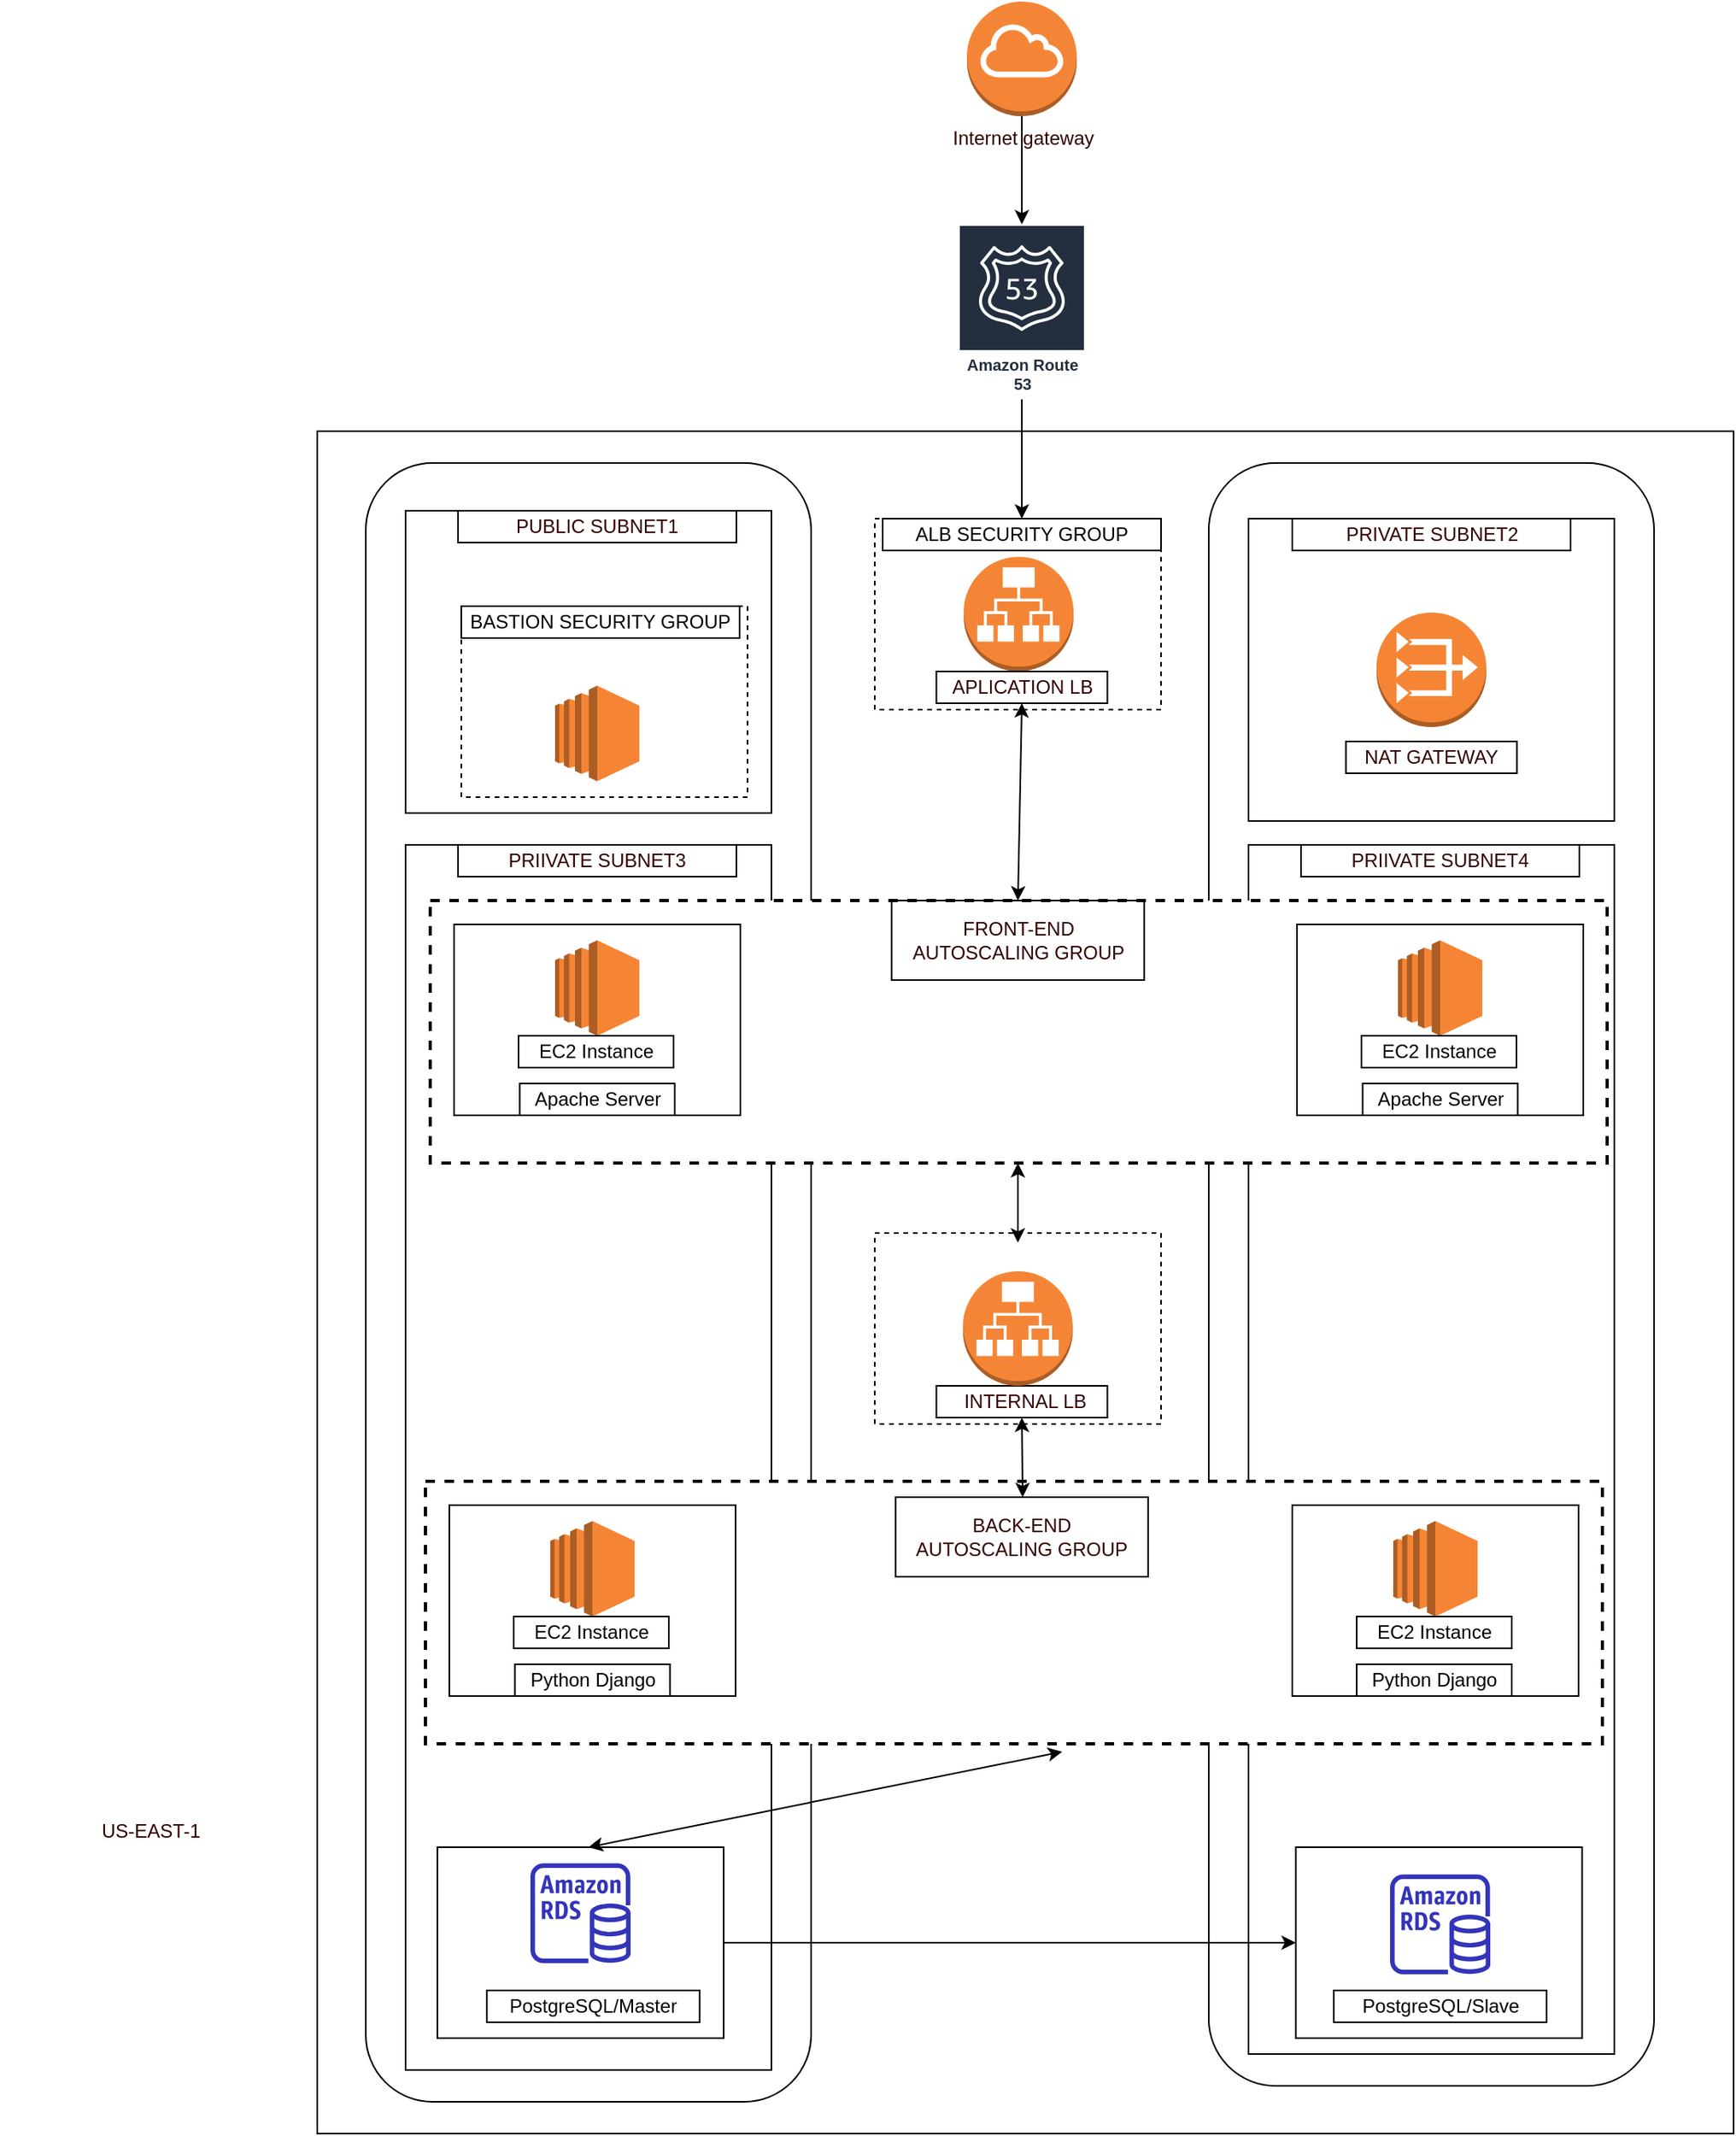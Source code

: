 <mxfile version="14.9.6" type="github">
  <diagram id="9-N7X1ui6co2GdvMr1hf" name="Page-1">
    <mxGraphModel dx="1566" dy="1960" grid="1" gridSize="10" guides="1" tooltips="1" connect="1" arrows="1" fold="1" page="1" pageScale="1" pageWidth="850" pageHeight="1100" math="0" shadow="0">
      <root>
        <mxCell id="0" />
        <mxCell id="1" parent="0" />
        <mxCell id="ct1t14buc-7vn4glaYGv-50" value="" style="rounded=0;whiteSpace=wrap;html=1;fontColor=#FFFFFF;strokeColor=#000000;strokeWidth=0;gradientColor=none;" vertex="1" parent="1">
          <mxGeometry x="325" y="430" width="120" height="60" as="geometry" />
        </mxCell>
        <mxCell id="ct1t14buc-7vn4glaYGv-46" value="" style="rounded=0;whiteSpace=wrap;html=1;fontColor=#000000;strokeColor=#BD7000;strokeWidth=0;fillColor=#f0a30a;" vertex="1" parent="1">
          <mxGeometry x="325" y="430" width="725" height="160" as="geometry" />
        </mxCell>
        <mxCell id="ct1t14buc-7vn4glaYGv-45" value="" style="rounded=0;whiteSpace=wrap;html=1;fontColor=#000000;strokeColor=#BD7000;strokeWidth=0;fillColor=#f0a30a;" vertex="1" parent="1">
          <mxGeometry x="320" y="420" width="120" height="60" as="geometry" />
        </mxCell>
        <mxCell id="ct1t14buc-7vn4glaYGv-44" value="" style="rounded=0;whiteSpace=wrap;html=1;fontColor=#FFFFFF;strokeColor=#000000;strokeWidth=0;gradientColor=none;" vertex="1" parent="1">
          <mxGeometry x="340" y="450" width="120" height="60" as="geometry" />
        </mxCell>
        <mxCell id="ct1t14buc-7vn4glaYGv-42" value="" style="rounded=0;whiteSpace=wrap;html=1;fontColor=#FFFFFF;strokeColor=#000000;gradientColor=none;dashed=1;strokeWidth=11;" vertex="1" parent="1">
          <mxGeometry x="320" y="420" width="730" height="170" as="geometry" />
        </mxCell>
        <mxCell id="ct1t14buc-7vn4glaYGv-21" style="edgeStyle=orthogonalEdgeStyle;rounded=0;orthogonalLoop=1;jettySize=auto;html=1;fontColor=#FFFFFF;" edge="1" parent="1" source="ct1t14buc-7vn4glaYGv-1" target="ct1t14buc-7vn4glaYGv-20">
          <mxGeometry relative="1" as="geometry" />
        </mxCell>
        <mxCell id="ct1t14buc-7vn4glaYGv-1" value="&lt;font color=&quot;#330000&quot;&gt;Internet gateway&lt;/font&gt;" style="outlineConnect=0;dashed=0;verticalLabelPosition=bottom;verticalAlign=top;align=center;html=1;shape=mxgraph.aws3.internet_gateway;fillColor=#F58536;gradientColor=none;fontColor=#FFFFFF;" vertex="1" parent="1">
          <mxGeometry x="658" y="-140" width="69" height="72" as="geometry" />
        </mxCell>
        <mxCell id="ct1t14buc-7vn4glaYGv-3" value="" style="rounded=0;whiteSpace=wrap;html=1;fontColor=#FFFFFF;gradientColor=none;" vertex="1" parent="1">
          <mxGeometry x="249.5" y="130" width="890.5" height="1070" as="geometry" />
        </mxCell>
        <mxCell id="ct1t14buc-7vn4glaYGv-4" value="" style="rounded=1;whiteSpace=wrap;html=1;fontColor=#FFFFFF;gradientColor=none;" vertex="1" parent="1">
          <mxGeometry x="280" y="150" width="280" height="1030" as="geometry" />
        </mxCell>
        <mxCell id="ct1t14buc-7vn4glaYGv-5" value="&lt;font color=&quot;#330000&quot;&gt;US-EAST-1&lt;/font&gt;" style="text;html=1;strokeColor=none;fillColor=none;align=center;verticalAlign=middle;whiteSpace=wrap;rounded=0;fontColor=#FFFFFF;" vertex="1" parent="1">
          <mxGeometry x="50" y="1000" width="190" height="20" as="geometry" />
        </mxCell>
        <mxCell id="ct1t14buc-7vn4glaYGv-6" value="" style="rounded=1;whiteSpace=wrap;html=1;fontColor=#FFFFFF;gradientColor=none;" vertex="1" parent="1">
          <mxGeometry x="810" y="150" width="280" height="1020" as="geometry" />
        </mxCell>
        <mxCell id="ct1t14buc-7vn4glaYGv-7" value="" style="rounded=0;whiteSpace=wrap;html=1;fontColor=#FFFFFF;gradientColor=none;" vertex="1" parent="1">
          <mxGeometry x="305" y="180" width="230" height="190" as="geometry" />
        </mxCell>
        <mxCell id="ct1t14buc-7vn4glaYGv-8" value="" style="rounded=0;whiteSpace=wrap;html=1;fontColor=#FFFFFF;gradientColor=none;dashed=1;" vertex="1" parent="1">
          <mxGeometry x="340" y="240" width="180" height="120" as="geometry" />
        </mxCell>
        <mxCell id="ct1t14buc-7vn4glaYGv-9" value="" style="outlineConnect=0;dashed=0;verticalLabelPosition=bottom;verticalAlign=top;align=center;html=1;shape=mxgraph.aws3.ec2;fillColor=#F58534;gradientColor=none;fontColor=#FFFFFF;" vertex="1" parent="1">
          <mxGeometry x="399" y="290" width="53" height="60" as="geometry" />
        </mxCell>
        <mxCell id="ct1t14buc-7vn4glaYGv-10" value="&lt;font color=&quot;#000000&quot;&gt;BASTION SECURITY GROUP&lt;/font&gt;" style="text;html=1;fillColor=none;align=center;verticalAlign=middle;whiteSpace=wrap;rounded=0;fontColor=#FFFFFF;strokeColor=#000000;" vertex="1" parent="1">
          <mxGeometry x="340" y="240" width="175" height="20" as="geometry" />
        </mxCell>
        <mxCell id="ct1t14buc-7vn4glaYGv-11" value="&lt;font color=&quot;#330000&quot;&gt;PUBLIC SUBNET1&lt;/font&gt;" style="text;html=1;fillColor=none;align=center;verticalAlign=middle;whiteSpace=wrap;rounded=0;fontColor=#FFFFFF;strokeColor=#000000;" vertex="1" parent="1">
          <mxGeometry x="338" y="180" width="175" height="20" as="geometry" />
        </mxCell>
        <mxCell id="ct1t14buc-7vn4glaYGv-12" value="" style="rounded=0;whiteSpace=wrap;html=1;fontColor=#FFFFFF;gradientColor=none;" vertex="1" parent="1">
          <mxGeometry x="835" y="185" width="230" height="190" as="geometry" />
        </mxCell>
        <mxCell id="ct1t14buc-7vn4glaYGv-13" value="&lt;font color=&quot;#330000&quot;&gt;PRIVATE SUBNET2&lt;br&gt;&lt;/font&gt;" style="text;html=1;fillColor=none;align=center;verticalAlign=middle;whiteSpace=wrap;rounded=0;fontColor=#FFFFFF;strokeColor=#000000;" vertex="1" parent="1">
          <mxGeometry x="862.5" y="185" width="175" height="20" as="geometry" />
        </mxCell>
        <mxCell id="ct1t14buc-7vn4glaYGv-14" value="" style="outlineConnect=0;dashed=0;verticalLabelPosition=bottom;verticalAlign=top;align=center;html=1;shape=mxgraph.aws3.vpc_nat_gateway;fillColor=#F58534;gradientColor=none;fontColor=#FFFFFF;strokeColor=#000000;" vertex="1" parent="1">
          <mxGeometry x="915.5" y="244" width="69" height="72" as="geometry" />
        </mxCell>
        <mxCell id="ct1t14buc-7vn4glaYGv-15" value="&lt;font color=&quot;#330000&quot;&gt;NAT GATEWAY&lt;br&gt;&lt;/font&gt;" style="text;html=1;fillColor=none;align=center;verticalAlign=middle;whiteSpace=wrap;rounded=0;fontColor=#FFFFFF;strokeColor=#000000;" vertex="1" parent="1">
          <mxGeometry x="896.25" y="325" width="107.5" height="20" as="geometry" />
        </mxCell>
        <mxCell id="ct1t14buc-7vn4glaYGv-16" value="" style="rounded=0;whiteSpace=wrap;html=1;fontColor=#FFFFFF;gradientColor=none;dashed=1;" vertex="1" parent="1">
          <mxGeometry x="600" y="185" width="180" height="120" as="geometry" />
        </mxCell>
        <mxCell id="ct1t14buc-7vn4glaYGv-17" value="" style="outlineConnect=0;dashed=0;verticalLabelPosition=bottom;verticalAlign=top;align=center;html=1;shape=mxgraph.aws3.application_load_balancer;fillColor=#F58536;gradientColor=none;fontColor=#FFFFFF;strokeColor=#000000;" vertex="1" parent="1">
          <mxGeometry x="656" y="209" width="69" height="72" as="geometry" />
        </mxCell>
        <mxCell id="ct1t14buc-7vn4glaYGv-18" value="&lt;font color=&quot;#000000&quot;&gt;ALB SECURITY GROUP&lt;/font&gt;" style="text;html=1;fillColor=none;align=center;verticalAlign=middle;whiteSpace=wrap;rounded=0;fontColor=#FFFFFF;strokeColor=#000000;" vertex="1" parent="1">
          <mxGeometry x="605" y="185" width="175" height="20" as="geometry" />
        </mxCell>
        <mxCell id="ct1t14buc-7vn4glaYGv-19" value="&lt;font color=&quot;#330000&quot;&gt;APLICATION LB&lt;br&gt;&lt;/font&gt;" style="text;html=1;fillColor=none;align=center;verticalAlign=middle;whiteSpace=wrap;rounded=0;fontColor=#FFFFFF;strokeColor=#000000;" vertex="1" parent="1">
          <mxGeometry x="638.75" y="281" width="107.5" height="20" as="geometry" />
        </mxCell>
        <mxCell id="ct1t14buc-7vn4glaYGv-22" style="edgeStyle=orthogonalEdgeStyle;rounded=0;orthogonalLoop=1;jettySize=auto;html=1;entryX=0.5;entryY=0;entryDx=0;entryDy=0;fontColor=#FFFFFF;" edge="1" parent="1" source="ct1t14buc-7vn4glaYGv-20" target="ct1t14buc-7vn4glaYGv-18">
          <mxGeometry relative="1" as="geometry" />
        </mxCell>
        <mxCell id="ct1t14buc-7vn4glaYGv-20" value="Amazon Route 53" style="outlineConnect=0;fontColor=#232F3E;gradientColor=none;strokeColor=#ffffff;fillColor=#232F3E;dashed=0;verticalLabelPosition=middle;verticalAlign=bottom;align=center;html=1;whiteSpace=wrap;fontSize=10;fontStyle=1;spacing=3;shape=mxgraph.aws4.productIcon;prIcon=mxgraph.aws4.route_53;" vertex="1" parent="1">
          <mxGeometry x="652.5" width="80" height="110" as="geometry" />
        </mxCell>
        <mxCell id="ct1t14buc-7vn4glaYGv-23" value="" style="rounded=0;whiteSpace=wrap;html=1;fontColor=#FFFFFF;gradientColor=none;" vertex="1" parent="1">
          <mxGeometry x="305" y="390" width="230" height="770" as="geometry" />
        </mxCell>
        <mxCell id="ct1t14buc-7vn4glaYGv-24" value="&lt;font color=&quot;#330000&quot;&gt;PRIIVATE SUBNET3&lt;/font&gt;" style="text;html=1;fillColor=none;align=center;verticalAlign=middle;whiteSpace=wrap;rounded=0;fontColor=#FFFFFF;strokeColor=#000000;" vertex="1" parent="1">
          <mxGeometry x="338" y="390" width="175" height="20" as="geometry" />
        </mxCell>
        <mxCell id="ct1t14buc-7vn4glaYGv-29" value="&lt;font color=&quot;#000000&quot;&gt;BASTION SECURITY GROUP&lt;/font&gt;" style="text;html=1;fillColor=none;align=center;verticalAlign=middle;whiteSpace=wrap;rounded=0;fontColor=#FFFFFF;strokeColor=#000000;" vertex="1" parent="1">
          <mxGeometry x="335.5" y="440" width="175" height="20" as="geometry" />
        </mxCell>
        <mxCell id="ct1t14buc-7vn4glaYGv-36" value="" style="rounded=0;whiteSpace=wrap;html=1;fontColor=#FFFFFF;gradientColor=none;" vertex="1" parent="1">
          <mxGeometry x="835" y="390" width="230" height="760" as="geometry" />
        </mxCell>
        <mxCell id="ct1t14buc-7vn4glaYGv-37" value="&lt;font color=&quot;#330000&quot;&gt;PRIIVATE SUBNET4&lt;/font&gt;" style="text;html=1;fillColor=none;align=center;verticalAlign=middle;whiteSpace=wrap;rounded=0;fontColor=#FFFFFF;strokeColor=#000000;" vertex="1" parent="1">
          <mxGeometry x="868" y="390" width="175" height="20" as="geometry" />
        </mxCell>
        <mxCell id="ct1t14buc-7vn4glaYGv-51" value="" style="rounded=0;whiteSpace=wrap;html=1;strokeWidth=2;dashed=1;" vertex="1" parent="1">
          <mxGeometry x="320.5" y="425" width="740" height="165" as="geometry" />
        </mxCell>
        <mxCell id="ct1t14buc-7vn4glaYGv-38" value="" style="rounded=0;whiteSpace=wrap;html=1;fontColor=#FFFFFF;gradientColor=none;" vertex="1" parent="1">
          <mxGeometry x="865.5" y="440" width="180" height="120" as="geometry" />
        </mxCell>
        <mxCell id="ct1t14buc-7vn4glaYGv-39" value="" style="outlineConnect=0;dashed=0;verticalLabelPosition=bottom;verticalAlign=top;align=center;html=1;shape=mxgraph.aws3.ec2;fillColor=#F58534;gradientColor=none;fontColor=#FFFFFF;" vertex="1" parent="1">
          <mxGeometry x="929" y="450" width="53" height="60" as="geometry" />
        </mxCell>
        <mxCell id="ct1t14buc-7vn4glaYGv-40" value="&lt;font color=&quot;#000000&quot;&gt;EC2 Instance&lt;br&gt;&lt;/font&gt;" style="text;html=1;fillColor=none;align=center;verticalAlign=middle;whiteSpace=wrap;rounded=0;fontColor=#FFFFFF;strokeColor=#000000;" vertex="1" parent="1">
          <mxGeometry x="906" y="510" width="97.5" height="20" as="geometry" />
        </mxCell>
        <mxCell id="ct1t14buc-7vn4glaYGv-41" value="&lt;font color=&quot;#000000&quot;&gt;Apache Server&lt;br&gt;&lt;/font&gt;" style="text;html=1;fillColor=none;align=center;verticalAlign=middle;whiteSpace=wrap;rounded=0;fontColor=#FFFFFF;strokeColor=#000000;" vertex="1" parent="1">
          <mxGeometry x="906.75" y="540" width="97.5" height="20" as="geometry" />
        </mxCell>
        <mxCell id="ct1t14buc-7vn4glaYGv-30" value="" style="rounded=0;whiteSpace=wrap;html=1;fontColor=#FFFFFF;gradientColor=none;" vertex="1" parent="1">
          <mxGeometry x="335.5" y="440" width="180" height="120" as="geometry" />
        </mxCell>
        <mxCell id="ct1t14buc-7vn4glaYGv-31" value="" style="outlineConnect=0;dashed=0;verticalLabelPosition=bottom;verticalAlign=top;align=center;html=1;shape=mxgraph.aws3.ec2;fillColor=#F58534;gradientColor=none;fontColor=#FFFFFF;" vertex="1" parent="1">
          <mxGeometry x="399" y="450" width="53" height="60" as="geometry" />
        </mxCell>
        <mxCell id="ct1t14buc-7vn4glaYGv-32" value="&lt;font color=&quot;#000000&quot;&gt;EC2 Instance&lt;br&gt;&lt;/font&gt;" style="text;html=1;fillColor=none;align=center;verticalAlign=middle;whiteSpace=wrap;rounded=0;fontColor=#FFFFFF;strokeColor=#000000;" vertex="1" parent="1">
          <mxGeometry x="376" y="510" width="97.5" height="20" as="geometry" />
        </mxCell>
        <mxCell id="ct1t14buc-7vn4glaYGv-34" value="&lt;font color=&quot;#000000&quot;&gt;Apache Server&lt;br&gt;&lt;/font&gt;" style="text;html=1;fillColor=none;align=center;verticalAlign=middle;whiteSpace=wrap;rounded=0;fontColor=#FFFFFF;strokeColor=#000000;" vertex="1" parent="1">
          <mxGeometry x="376.75" y="540" width="97.5" height="20" as="geometry" />
        </mxCell>
        <mxCell id="ct1t14buc-7vn4glaYGv-55" value="&lt;font color=&quot;#330000&quot;&gt;FRONT-END AUTOSCALING GROUP&lt;br&gt;&lt;/font&gt;" style="text;html=1;fillColor=none;align=center;verticalAlign=middle;whiteSpace=wrap;rounded=0;fontColor=#FFFFFF;strokeColor=#000000;" vertex="1" parent="1">
          <mxGeometry x="610.63" y="425" width="158.75" height="50" as="geometry" />
        </mxCell>
        <mxCell id="ct1t14buc-7vn4glaYGv-56" value="" style="outlineConnect=0;dashed=0;verticalLabelPosition=bottom;verticalAlign=top;align=center;html=1;shape=mxgraph.aws3.application_load_balancer;fillColor=#F58536;gradientColor=none;fontColor=#FFFFFF;strokeColor=#000000;" vertex="1" parent="1">
          <mxGeometry x="651" y="634" width="69" height="72" as="geometry" />
        </mxCell>
        <mxCell id="ct1t14buc-7vn4glaYGv-57" value="" style="rounded=0;whiteSpace=wrap;html=1;fontColor=#FFFFFF;gradientColor=none;dashed=1;" vertex="1" parent="1">
          <mxGeometry x="600" y="634" width="180" height="120" as="geometry" />
        </mxCell>
        <mxCell id="ct1t14buc-7vn4glaYGv-59" value="&lt;font color=&quot;#330000&quot;&gt;&amp;nbsp;INTERNAL LB&lt;br&gt;&lt;/font&gt;" style="text;html=1;fillColor=none;align=center;verticalAlign=middle;whiteSpace=wrap;rounded=0;fontColor=#FFFFFF;strokeColor=#000000;" vertex="1" parent="1">
          <mxGeometry x="638.75" y="730" width="107.5" height="20" as="geometry" />
        </mxCell>
        <mxCell id="ct1t14buc-7vn4glaYGv-60" value="" style="outlineConnect=0;dashed=0;verticalLabelPosition=bottom;verticalAlign=top;align=center;html=1;shape=mxgraph.aws3.application_load_balancer;fillColor=#F58536;gradientColor=none;fontColor=#FFFFFF;strokeColor=#000000;" vertex="1" parent="1">
          <mxGeometry x="655.5" y="658" width="69" height="72" as="geometry" />
        </mxCell>
        <mxCell id="ct1t14buc-7vn4glaYGv-65" value="" style="endArrow=classic;startArrow=classic;html=1;fontColor=#FFFFFF;exitX=0.5;exitY=0;exitDx=0;exitDy=0;entryX=0.5;entryY=1;entryDx=0;entryDy=0;" edge="1" parent="1" source="ct1t14buc-7vn4glaYGv-55" target="ct1t14buc-7vn4glaYGv-19">
          <mxGeometry width="50" height="50" relative="1" as="geometry">
            <mxPoint x="670" y="380" as="sourcePoint" />
            <mxPoint x="720" y="330" as="targetPoint" />
          </mxGeometry>
        </mxCell>
        <mxCell id="ct1t14buc-7vn4glaYGv-70" value="" style="endArrow=classic;startArrow=classic;html=1;fontColor=#FFFFFF;" edge="1" parent="1">
          <mxGeometry width="50" height="50" relative="1" as="geometry">
            <mxPoint x="690" y="640" as="sourcePoint" />
            <mxPoint x="690" y="590" as="targetPoint" />
          </mxGeometry>
        </mxCell>
        <mxCell id="ct1t14buc-7vn4glaYGv-84" value="" style="rounded=0;whiteSpace=wrap;html=1;strokeWidth=2;dashed=1;" vertex="1" parent="1">
          <mxGeometry x="317.5" y="790" width="740" height="165" as="geometry" />
        </mxCell>
        <mxCell id="ct1t14buc-7vn4glaYGv-85" value="" style="rounded=0;whiteSpace=wrap;html=1;fontColor=#FFFFFF;gradientColor=none;" vertex="1" parent="1">
          <mxGeometry x="332.5" y="805" width="180" height="120" as="geometry" />
        </mxCell>
        <mxCell id="ct1t14buc-7vn4glaYGv-86" value="" style="outlineConnect=0;dashed=0;verticalLabelPosition=bottom;verticalAlign=top;align=center;html=1;shape=mxgraph.aws3.ec2;fillColor=#F58534;gradientColor=none;fontColor=#FFFFFF;" vertex="1" parent="1">
          <mxGeometry x="396" y="815" width="53" height="60" as="geometry" />
        </mxCell>
        <mxCell id="ct1t14buc-7vn4glaYGv-87" value="&lt;font color=&quot;#000000&quot;&gt;EC2 Instance&lt;br&gt;&lt;/font&gt;" style="text;html=1;fillColor=none;align=center;verticalAlign=middle;whiteSpace=wrap;rounded=0;fontColor=#FFFFFF;strokeColor=#000000;" vertex="1" parent="1">
          <mxGeometry x="373" y="875" width="97.5" height="20" as="geometry" />
        </mxCell>
        <mxCell id="ct1t14buc-7vn4glaYGv-88" value="&lt;font color=&quot;#000000&quot;&gt;Python Django&lt;br&gt;&lt;/font&gt;" style="text;html=1;fillColor=none;align=center;verticalAlign=middle;whiteSpace=wrap;rounded=0;fontColor=#FFFFFF;strokeColor=#000000;" vertex="1" parent="1">
          <mxGeometry x="373.75" y="905" width="97.5" height="20" as="geometry" />
        </mxCell>
        <mxCell id="ct1t14buc-7vn4glaYGv-89" value="&lt;div&gt;&lt;font color=&quot;#330000&quot;&gt;BACK-END &lt;br&gt;&lt;/font&gt;&lt;/div&gt;&lt;div&gt;&lt;font color=&quot;#330000&quot;&gt;AUTOSCALING GROUP&lt;/font&gt;&lt;/div&gt;" style="text;html=1;fillColor=none;align=center;verticalAlign=middle;whiteSpace=wrap;rounded=0;fontColor=#FFFFFF;strokeColor=#000000;" vertex="1" parent="1">
          <mxGeometry x="613.12" y="800" width="158.75" height="50" as="geometry" />
        </mxCell>
        <mxCell id="ct1t14buc-7vn4glaYGv-90" value="" style="rounded=0;whiteSpace=wrap;html=1;fontColor=#FFFFFF;gradientColor=none;" vertex="1" parent="1">
          <mxGeometry x="862.5" y="805" width="180" height="120" as="geometry" />
        </mxCell>
        <mxCell id="ct1t14buc-7vn4glaYGv-91" value="" style="outlineConnect=0;dashed=0;verticalLabelPosition=bottom;verticalAlign=top;align=center;html=1;shape=mxgraph.aws3.ec2;fillColor=#F58534;gradientColor=none;fontColor=#FFFFFF;" vertex="1" parent="1">
          <mxGeometry x="926" y="815" width="53" height="60" as="geometry" />
        </mxCell>
        <mxCell id="ct1t14buc-7vn4glaYGv-92" value="&lt;font color=&quot;#000000&quot;&gt;EC2 Instance&lt;br&gt;&lt;/font&gt;" style="text;html=1;fillColor=none;align=center;verticalAlign=middle;whiteSpace=wrap;rounded=0;fontColor=#FFFFFF;strokeColor=#000000;" vertex="1" parent="1">
          <mxGeometry x="903" y="875" width="97.5" height="20" as="geometry" />
        </mxCell>
        <mxCell id="ct1t14buc-7vn4glaYGv-94" value="&lt;font color=&quot;#000000&quot;&gt;Python Django&lt;br&gt;&lt;/font&gt;" style="text;html=1;fillColor=none;align=center;verticalAlign=middle;whiteSpace=wrap;rounded=0;fontColor=#FFFFFF;strokeColor=#000000;" vertex="1" parent="1">
          <mxGeometry x="903" y="905" width="97.5" height="20" as="geometry" />
        </mxCell>
        <mxCell id="ct1t14buc-7vn4glaYGv-95" value="" style="endArrow=classic;startArrow=classic;html=1;fontColor=#FFFFFF;entryX=0.5;entryY=1;entryDx=0;entryDy=0;" edge="1" parent="1" target="ct1t14buc-7vn4glaYGv-59">
          <mxGeometry width="50" height="50" relative="1" as="geometry">
            <mxPoint x="693" y="800" as="sourcePoint" />
            <mxPoint x="680" y="750" as="targetPoint" />
          </mxGeometry>
        </mxCell>
        <mxCell id="ct1t14buc-7vn4glaYGv-107" style="edgeStyle=orthogonalEdgeStyle;rounded=0;orthogonalLoop=1;jettySize=auto;html=1;fontColor=#FFFFFF;" edge="1" parent="1" source="ct1t14buc-7vn4glaYGv-97" target="ct1t14buc-7vn4glaYGv-101">
          <mxGeometry relative="1" as="geometry" />
        </mxCell>
        <mxCell id="ct1t14buc-7vn4glaYGv-97" value="" style="rounded=0;whiteSpace=wrap;html=1;fontColor=#FFFFFF;gradientColor=none;" vertex="1" parent="1">
          <mxGeometry x="325" y="1020" width="180" height="120" as="geometry" />
        </mxCell>
        <mxCell id="ct1t14buc-7vn4glaYGv-100" value="&lt;font color=&quot;#000000&quot;&gt;PostgreSQL/Master&lt;/font&gt;" style="text;html=1;fillColor=none;align=center;verticalAlign=middle;whiteSpace=wrap;rounded=0;fontColor=#FFFFFF;strokeColor=#000000;" vertex="1" parent="1">
          <mxGeometry x="356.13" y="1110" width="133.75" height="20" as="geometry" />
        </mxCell>
        <mxCell id="ct1t14buc-7vn4glaYGv-101" value="" style="rounded=0;whiteSpace=wrap;html=1;fontColor=#FFFFFF;gradientColor=none;" vertex="1" parent="1">
          <mxGeometry x="864.75" y="1020" width="180" height="120" as="geometry" />
        </mxCell>
        <mxCell id="ct1t14buc-7vn4glaYGv-105" value="" style="endArrow=classic;startArrow=classic;html=1;fontColor=#FFFFFF;entryX=0.541;entryY=1.03;entryDx=0;entryDy=0;entryPerimeter=0;" edge="1" parent="1" target="ct1t14buc-7vn4glaYGv-84">
          <mxGeometry width="50" height="50" relative="1" as="geometry">
            <mxPoint x="420" y="1020" as="sourcePoint" />
            <mxPoint x="670" y="970" as="targetPoint" />
          </mxGeometry>
        </mxCell>
        <mxCell id="ct1t14buc-7vn4glaYGv-96" value="" style="outlineConnect=0;fontColor=#232F3E;gradientColor=none;fillColor=#3334B9;strokeColor=none;dashed=0;verticalLabelPosition=bottom;verticalAlign=top;align=center;html=1;fontSize=12;fontStyle=0;aspect=fixed;pointerEvents=1;shape=mxgraph.aws4.rds_instance;" vertex="1" parent="1">
          <mxGeometry x="383.5" y="1030" width="63" height="63" as="geometry" />
        </mxCell>
        <mxCell id="ct1t14buc-7vn4glaYGv-108" value="" style="outlineConnect=0;fontColor=#232F3E;gradientColor=none;fillColor=#3334B9;strokeColor=none;dashed=0;verticalLabelPosition=bottom;verticalAlign=top;align=center;html=1;fontSize=12;fontStyle=0;aspect=fixed;pointerEvents=1;shape=mxgraph.aws4.rds_instance;" vertex="1" parent="1">
          <mxGeometry x="924" y="1037" width="63" height="63" as="geometry" />
        </mxCell>
        <mxCell id="ct1t14buc-7vn4glaYGv-109" value="&lt;font color=&quot;#000000&quot;&gt;PostgreSQL/Slave&lt;/font&gt;" style="text;html=1;fillColor=none;align=center;verticalAlign=middle;whiteSpace=wrap;rounded=0;fontColor=#FFFFFF;strokeColor=#000000;" vertex="1" parent="1">
          <mxGeometry x="888.62" y="1110" width="133.75" height="20" as="geometry" />
        </mxCell>
      </root>
    </mxGraphModel>
  </diagram>
</mxfile>
